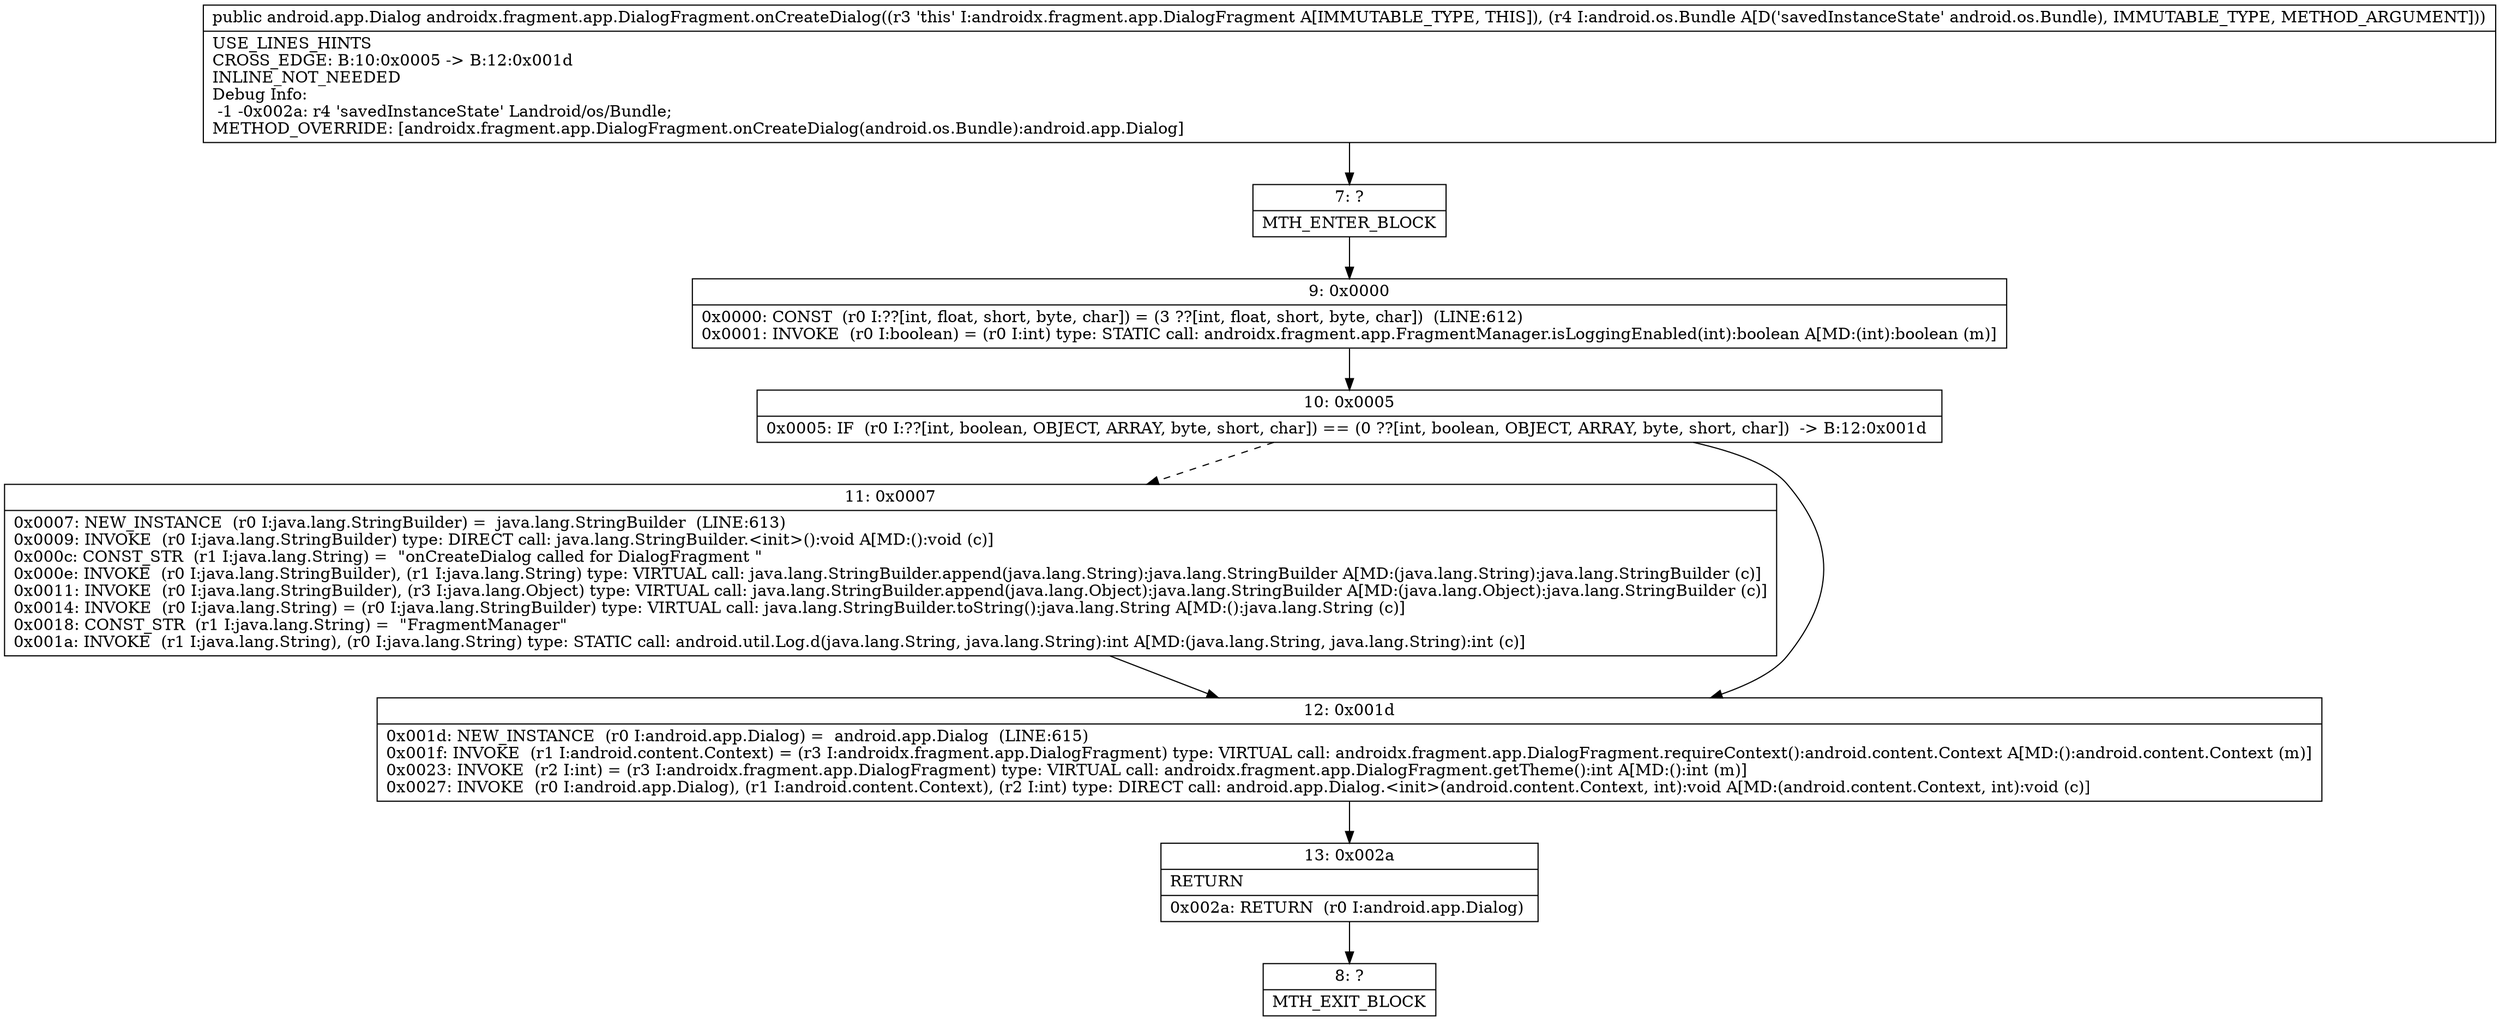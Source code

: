 digraph "CFG forandroidx.fragment.app.DialogFragment.onCreateDialog(Landroid\/os\/Bundle;)Landroid\/app\/Dialog;" {
Node_7 [shape=record,label="{7\:\ ?|MTH_ENTER_BLOCK\l}"];
Node_9 [shape=record,label="{9\:\ 0x0000|0x0000: CONST  (r0 I:??[int, float, short, byte, char]) = (3 ??[int, float, short, byte, char])  (LINE:612)\l0x0001: INVOKE  (r0 I:boolean) = (r0 I:int) type: STATIC call: androidx.fragment.app.FragmentManager.isLoggingEnabled(int):boolean A[MD:(int):boolean (m)]\l}"];
Node_10 [shape=record,label="{10\:\ 0x0005|0x0005: IF  (r0 I:??[int, boolean, OBJECT, ARRAY, byte, short, char]) == (0 ??[int, boolean, OBJECT, ARRAY, byte, short, char])  \-\> B:12:0x001d \l}"];
Node_11 [shape=record,label="{11\:\ 0x0007|0x0007: NEW_INSTANCE  (r0 I:java.lang.StringBuilder) =  java.lang.StringBuilder  (LINE:613)\l0x0009: INVOKE  (r0 I:java.lang.StringBuilder) type: DIRECT call: java.lang.StringBuilder.\<init\>():void A[MD:():void (c)]\l0x000c: CONST_STR  (r1 I:java.lang.String) =  \"onCreateDialog called for DialogFragment \" \l0x000e: INVOKE  (r0 I:java.lang.StringBuilder), (r1 I:java.lang.String) type: VIRTUAL call: java.lang.StringBuilder.append(java.lang.String):java.lang.StringBuilder A[MD:(java.lang.String):java.lang.StringBuilder (c)]\l0x0011: INVOKE  (r0 I:java.lang.StringBuilder), (r3 I:java.lang.Object) type: VIRTUAL call: java.lang.StringBuilder.append(java.lang.Object):java.lang.StringBuilder A[MD:(java.lang.Object):java.lang.StringBuilder (c)]\l0x0014: INVOKE  (r0 I:java.lang.String) = (r0 I:java.lang.StringBuilder) type: VIRTUAL call: java.lang.StringBuilder.toString():java.lang.String A[MD:():java.lang.String (c)]\l0x0018: CONST_STR  (r1 I:java.lang.String) =  \"FragmentManager\" \l0x001a: INVOKE  (r1 I:java.lang.String), (r0 I:java.lang.String) type: STATIC call: android.util.Log.d(java.lang.String, java.lang.String):int A[MD:(java.lang.String, java.lang.String):int (c)]\l}"];
Node_12 [shape=record,label="{12\:\ 0x001d|0x001d: NEW_INSTANCE  (r0 I:android.app.Dialog) =  android.app.Dialog  (LINE:615)\l0x001f: INVOKE  (r1 I:android.content.Context) = (r3 I:androidx.fragment.app.DialogFragment) type: VIRTUAL call: androidx.fragment.app.DialogFragment.requireContext():android.content.Context A[MD:():android.content.Context (m)]\l0x0023: INVOKE  (r2 I:int) = (r3 I:androidx.fragment.app.DialogFragment) type: VIRTUAL call: androidx.fragment.app.DialogFragment.getTheme():int A[MD:():int (m)]\l0x0027: INVOKE  (r0 I:android.app.Dialog), (r1 I:android.content.Context), (r2 I:int) type: DIRECT call: android.app.Dialog.\<init\>(android.content.Context, int):void A[MD:(android.content.Context, int):void (c)]\l}"];
Node_13 [shape=record,label="{13\:\ 0x002a|RETURN\l|0x002a: RETURN  (r0 I:android.app.Dialog) \l}"];
Node_8 [shape=record,label="{8\:\ ?|MTH_EXIT_BLOCK\l}"];
MethodNode[shape=record,label="{public android.app.Dialog androidx.fragment.app.DialogFragment.onCreateDialog((r3 'this' I:androidx.fragment.app.DialogFragment A[IMMUTABLE_TYPE, THIS]), (r4 I:android.os.Bundle A[D('savedInstanceState' android.os.Bundle), IMMUTABLE_TYPE, METHOD_ARGUMENT]))  | USE_LINES_HINTS\lCROSS_EDGE: B:10:0x0005 \-\> B:12:0x001d\lINLINE_NOT_NEEDED\lDebug Info:\l  \-1 \-0x002a: r4 'savedInstanceState' Landroid\/os\/Bundle;\lMETHOD_OVERRIDE: [androidx.fragment.app.DialogFragment.onCreateDialog(android.os.Bundle):android.app.Dialog]\l}"];
MethodNode -> Node_7;Node_7 -> Node_9;
Node_9 -> Node_10;
Node_10 -> Node_11[style=dashed];
Node_10 -> Node_12;
Node_11 -> Node_12;
Node_12 -> Node_13;
Node_13 -> Node_8;
}


